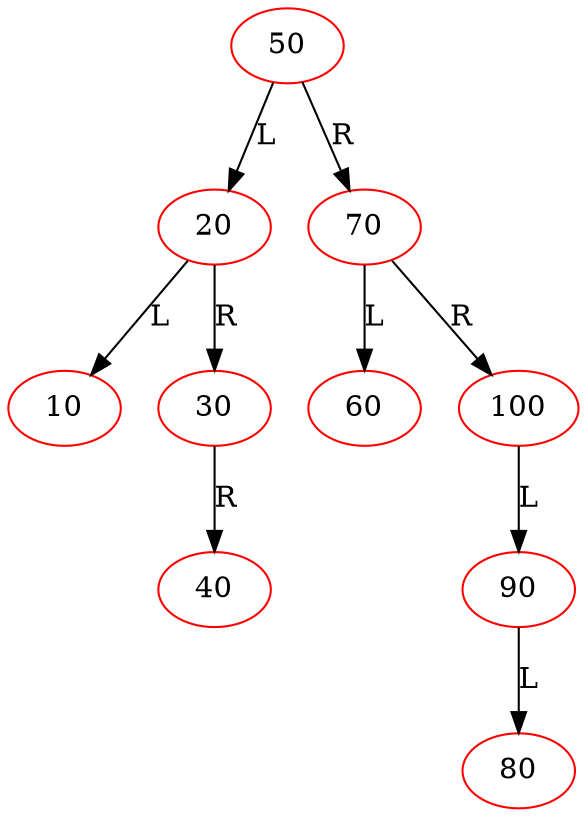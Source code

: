 digraph BiTreeBiTreeInsert {
"50" -> {"20"} [label="L"]
"50" -> {"70"} [label="R"]
"20" -> {"10"} [label="L"]
"20" -> {"30"} [label="R"]
"70" -> {"60"} [label="L"]
"70" -> {"100"} [label="R"]
"30" -> {"40"} [label="R"]
"100" -> {"90"} [label="L"]
"90" -> {"80"} [label="L"]
"50" [color=red]
"20" [color=red]
"10" [color=red]
"30" [color=red]
"40" [color=red]
"70" [color=red]
"60" [color=red]
"100" [color=red]
"90" [color=red]
"80" [color=red]
}
